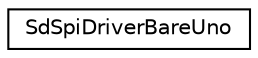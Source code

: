 digraph "Graphical Class Hierarchy"
{
 // LATEX_PDF_SIZE
  edge [fontname="Helvetica",fontsize="10",labelfontname="Helvetica",labelfontsize="10"];
  node [fontname="Helvetica",fontsize="10",shape=record];
  rankdir="LR";
  Node0 [label="SdSpiDriverBareUno",height=0.2,width=0.4,color="black", fillcolor="white", style="filled",URL="$class_sd_spi_driver_bare_uno.html",tooltip="Optimized SPI class for access to SD and SDHC flash memory cards."];
}

